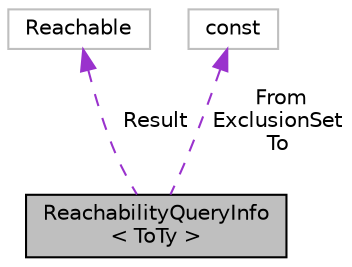 digraph "ReachabilityQueryInfo&lt; ToTy &gt;"
{
 // LATEX_PDF_SIZE
  bgcolor="transparent";
  edge [fontname="Helvetica",fontsize="10",labelfontname="Helvetica",labelfontsize="10"];
  node [fontname="Helvetica",fontsize="10",shape=record];
  Node1 [label="ReachabilityQueryInfo\l\< ToTy \>",height=0.2,width=0.4,color="black", fillcolor="grey75", style="filled", fontcolor="black",tooltip="----------------—AAIntraFnReachability Attribute-----------------------—"];
  Node2 -> Node1 [dir="back",color="darkorchid3",fontsize="10",style="dashed",label=" Result" ,fontname="Helvetica"];
  Node2 [label="Reachable",height=0.2,width=0.4,color="grey75",tooltip=" "];
  Node3 -> Node1 [dir="back",color="darkorchid3",fontsize="10",style="dashed",label=" From\nExclusionSet\nTo" ,fontname="Helvetica"];
  Node3 [label="const",height=0.2,width=0.4,color="grey75",tooltip=" "];
}
